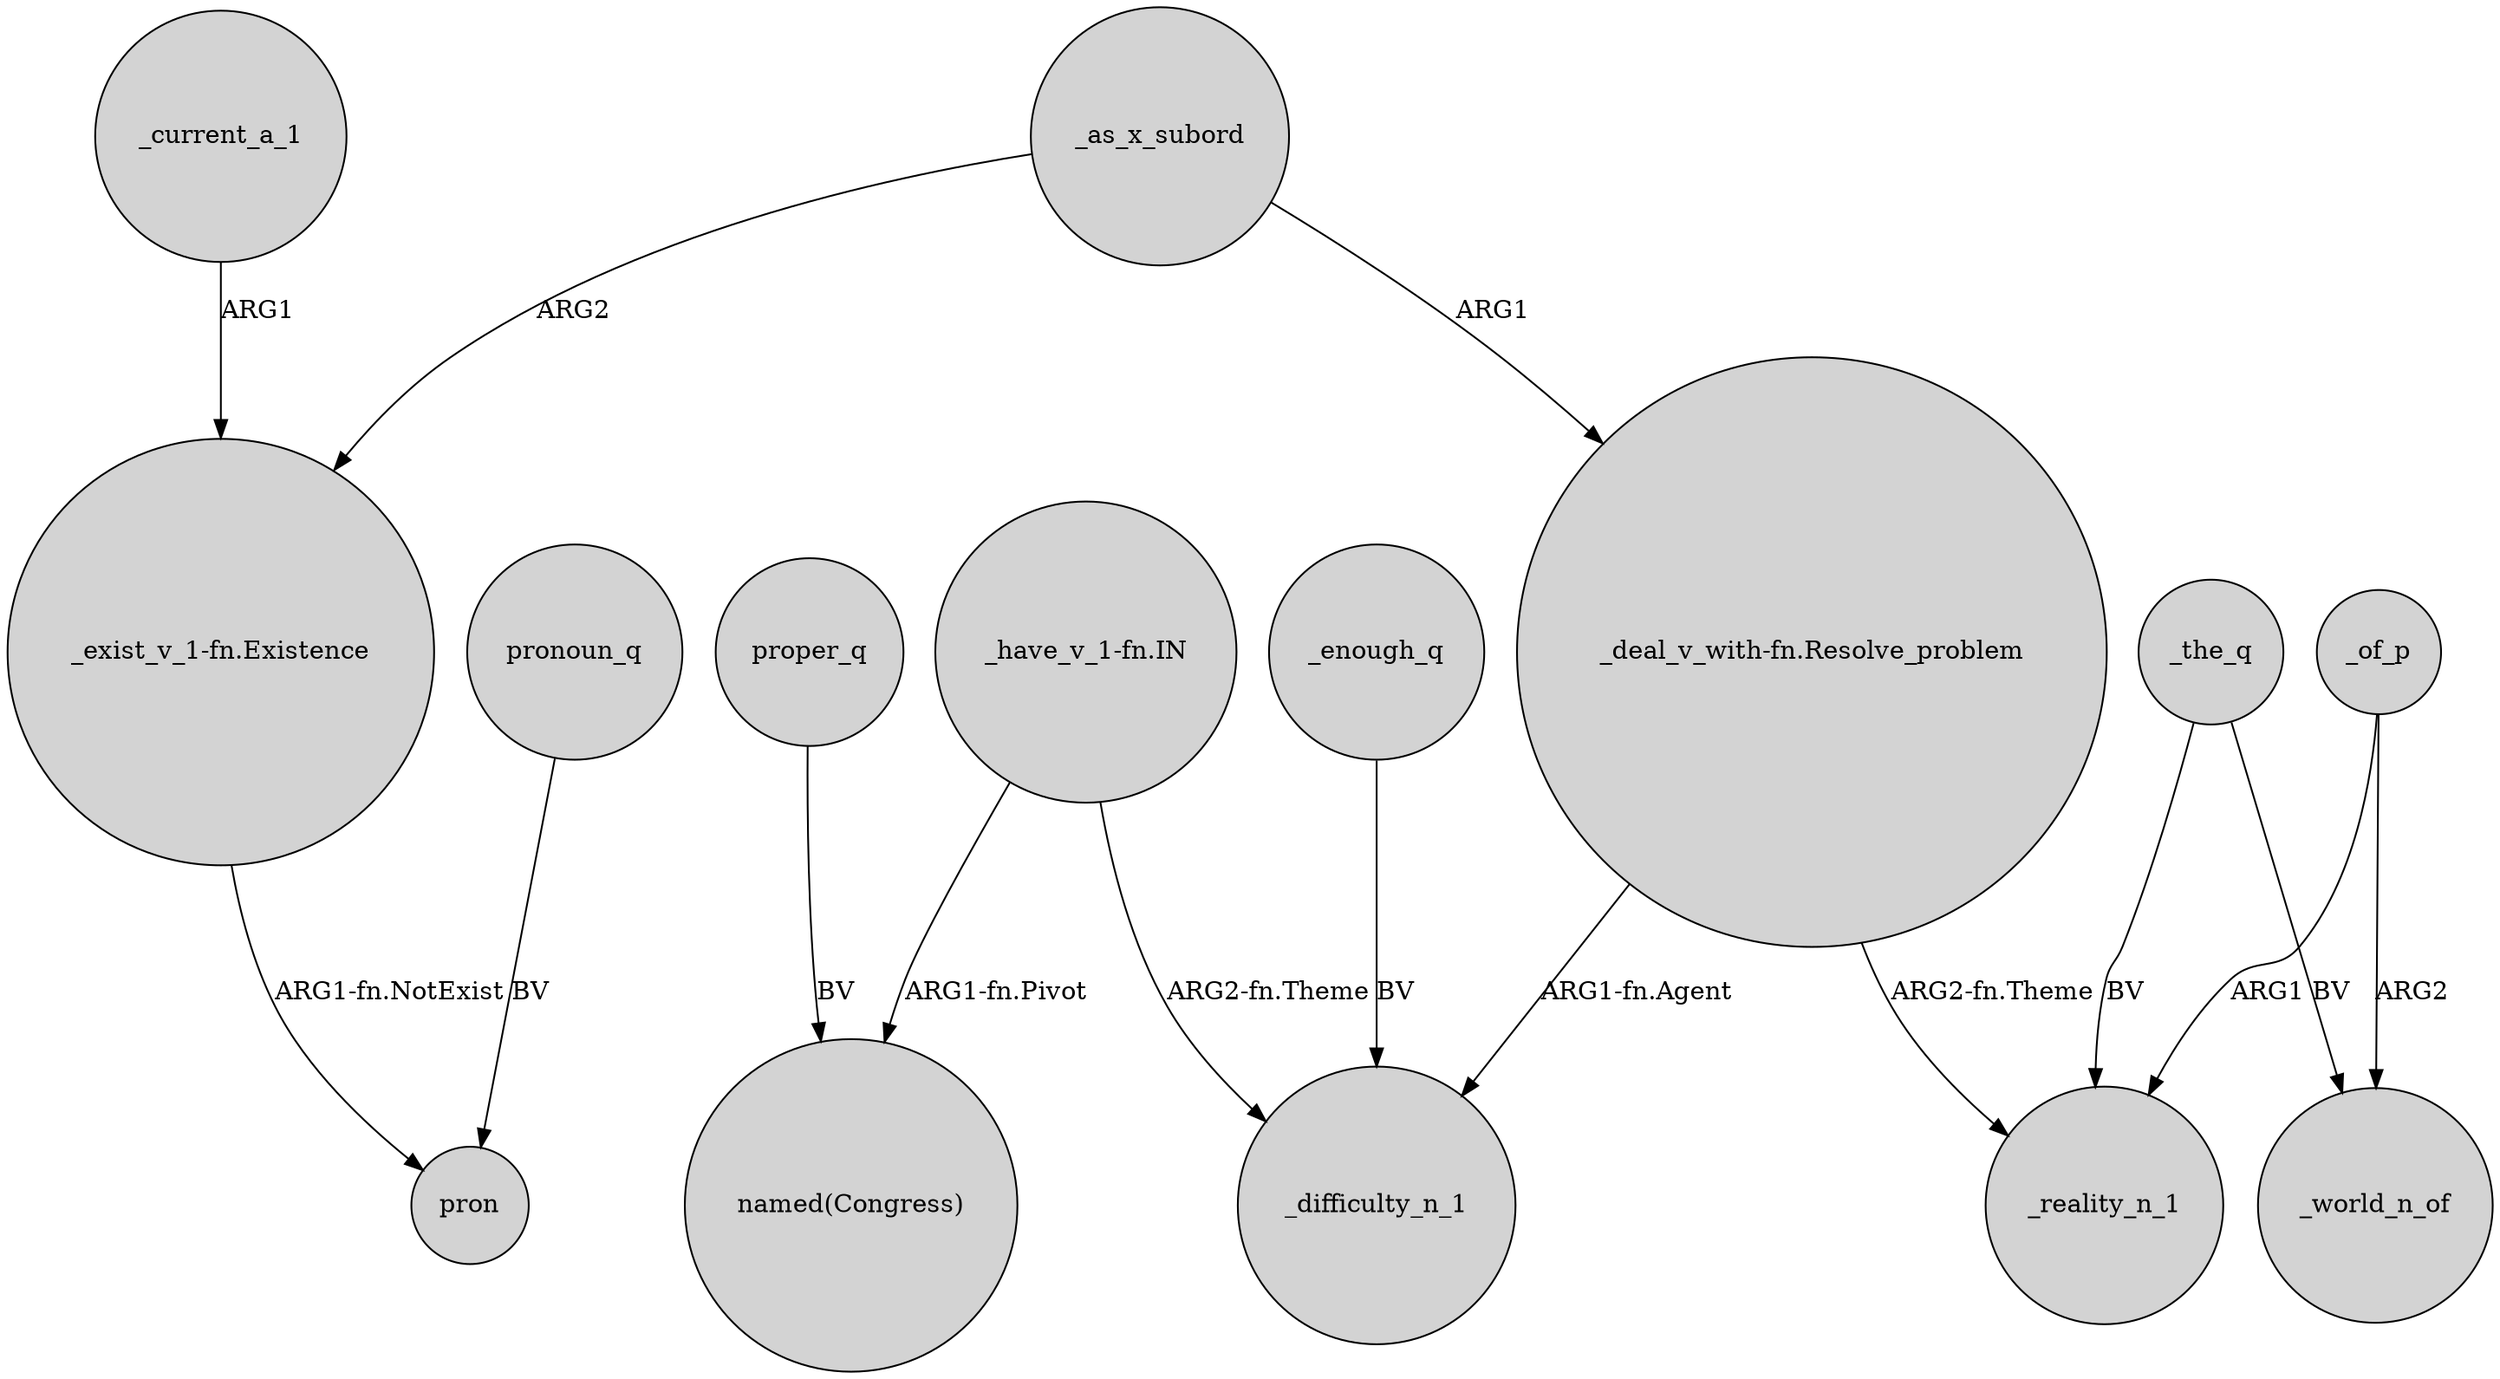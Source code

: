 digraph {
	node [shape=circle style=filled]
	"_exist_v_1-fn.Existence" -> pron [label="ARG1-fn.NotExist"]
	_enough_q -> _difficulty_n_1 [label=BV]
	"_have_v_1-fn.IN" -> "named(Congress)" [label="ARG1-fn.Pivot"]
	_as_x_subord -> "_deal_v_with-fn.Resolve_problem" [label=ARG1]
	_the_q -> _reality_n_1 [label=BV]
	"_deal_v_with-fn.Resolve_problem" -> _reality_n_1 [label="ARG2-fn.Theme"]
	_of_p -> _reality_n_1 [label=ARG1]
	_as_x_subord -> "_exist_v_1-fn.Existence" [label=ARG2]
	proper_q -> "named(Congress)" [label=BV]
	_of_p -> _world_n_of [label=ARG2]
	_the_q -> _world_n_of [label=BV]
	_current_a_1 -> "_exist_v_1-fn.Existence" [label=ARG1]
	"_have_v_1-fn.IN" -> _difficulty_n_1 [label="ARG2-fn.Theme"]
	"_deal_v_with-fn.Resolve_problem" -> _difficulty_n_1 [label="ARG1-fn.Agent"]
	pronoun_q -> pron [label=BV]
}
